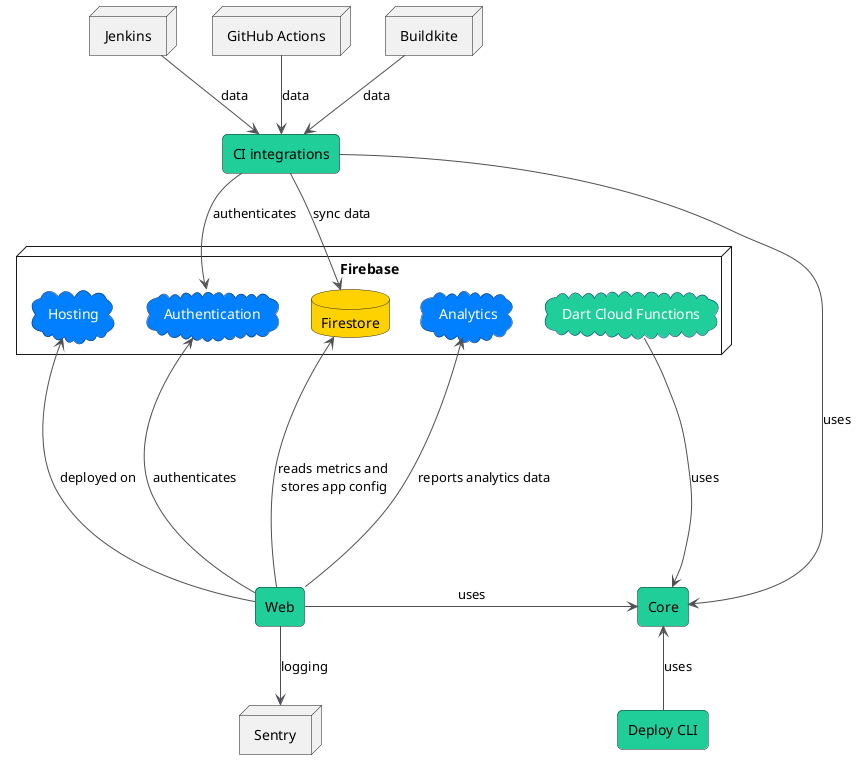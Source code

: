 @startuml metrics_concept_map

skinparam DefaultTextAlignment left

skinparam database {
    borderColor #292618
    backgroundColor #fed100
}

skinparam cloud {
    borderColor #002366
    backgroundColor #007FFF
    fontColor white
}

skinparam rectangle {
    borderColor #182b27
    backgroundColor #20ce9a
    roundCorner 10
}

skinparam ArrowColor #4f4f56

node Jenkins
node "GitHub Actions" as GA
node Buildkite
node Sentry

rectangle "CI integrations" as CI

together {
    node Firebase {
        cloud Hosting
        database Firestore
        cloud Authentication
        cloud Analytics

        cloud #20ce9a "Dart Cloud Functions" as DartCloudFunctions
    }

    rectangle Core
}
rectangle Web
rectangle "Deploy CLI" as CLI

Jenkins -[hidden]right-> GA
GA -[hidden]right-> Buildkite

Core -[hidden]left-> Analytics  

Jenkins -down-> CI : data
GA -down-> CI : data
Buildkite -down-> CI : data

CI -down-> Firestore : sync data
CI -down-> Authentication : authenticates
CI -[hidden]down-> Hosting

Hosting -[hidden]right-> Authentication
Authentication -[hidden]right-> Firestore

Web --up--> Firestore : reads metrics and \l stores app config
Web --up--> Authentication : authenticates
Web --up--> Hosting : deployed on
Web --up--> Analytics : reports analytics data
Web -down-> Sentry : logging

DartCloudFunctions -[hidden]-> Core : uses

CLI -up-> Core : uses

DartCloudFunctions -down-> Core : uses
Web --right--> Core : uses
CI --right--> Core  : uses

@enduml
